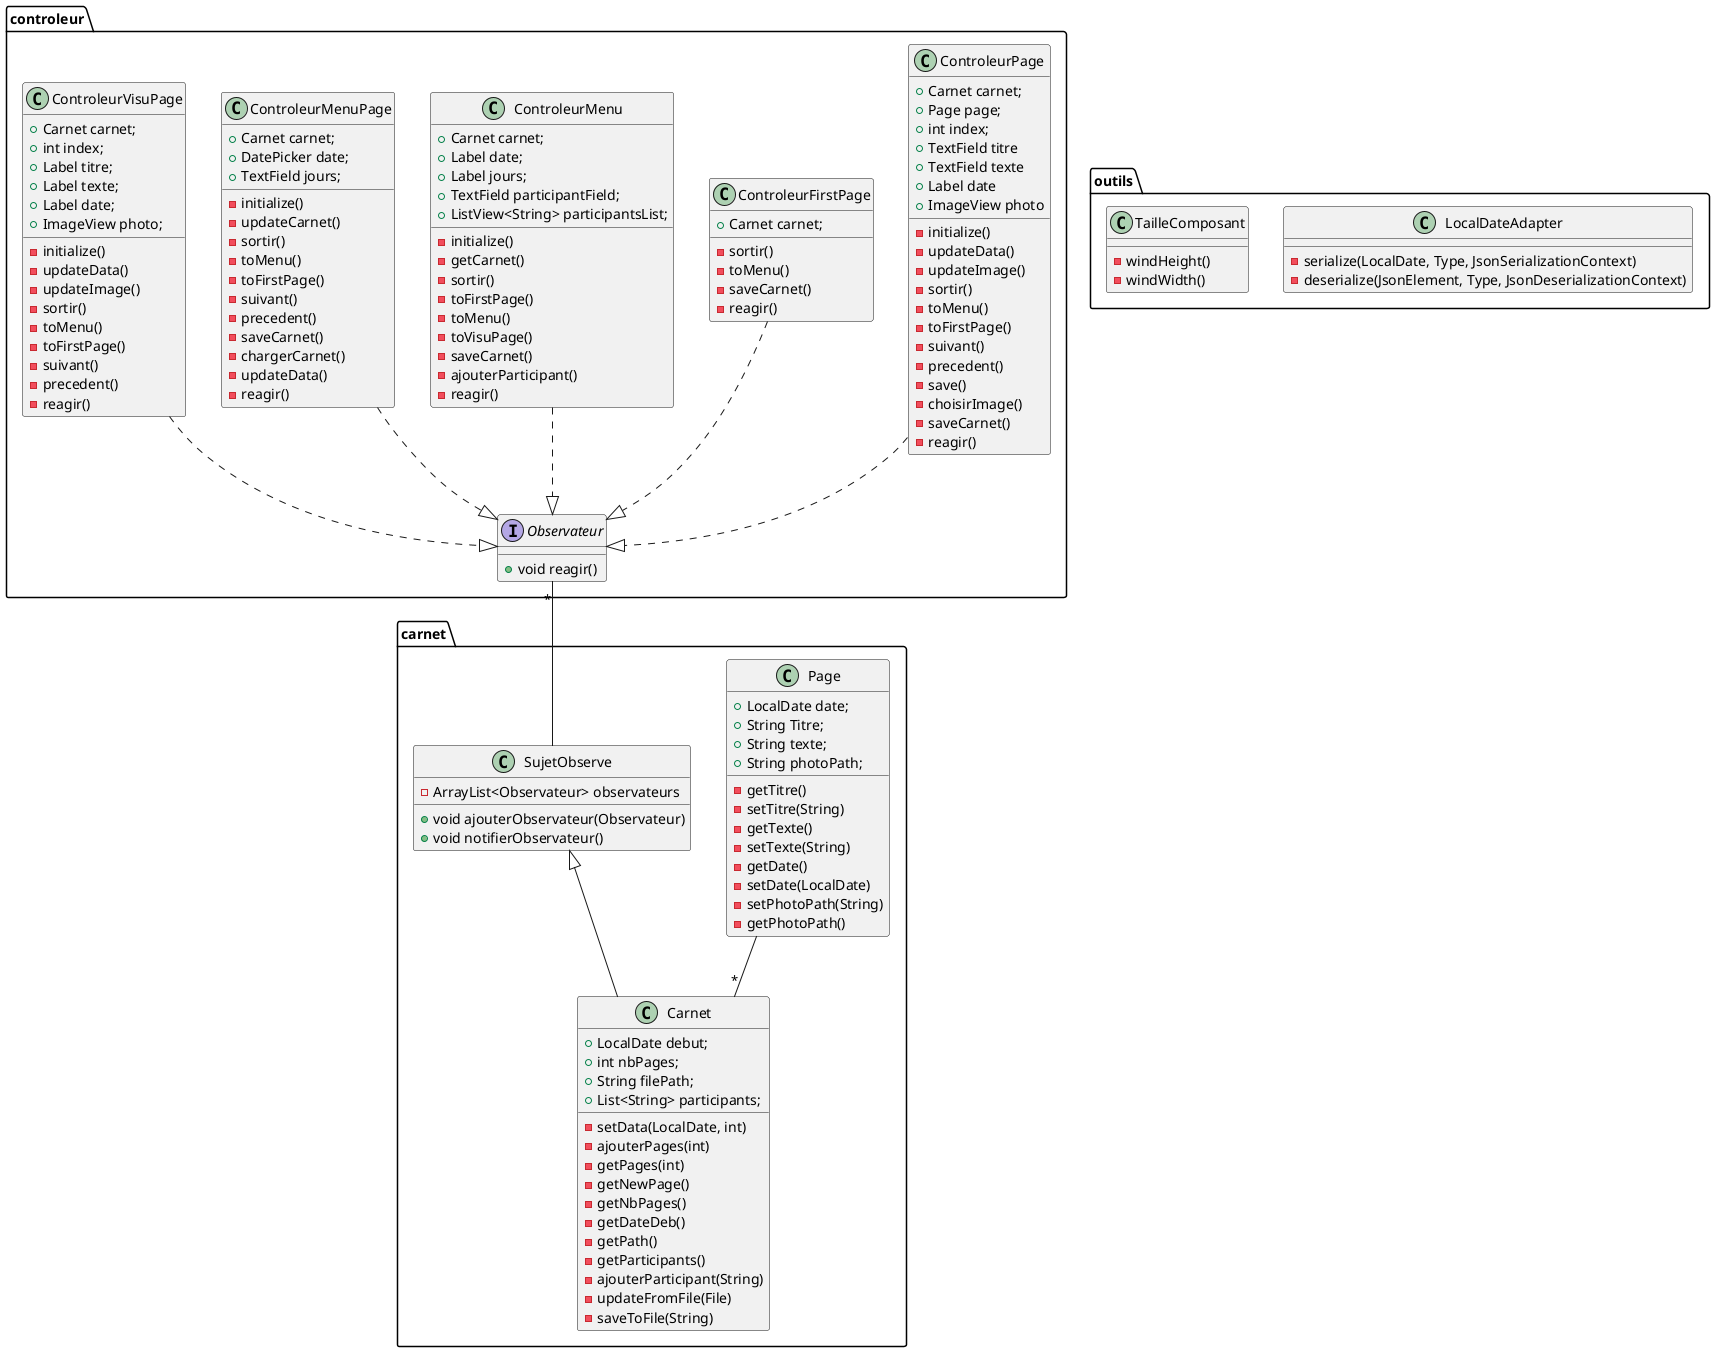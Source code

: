 @startuml

class carnet.Page{
    + LocalDate date;
    + String Titre;
    + String texte;
    + String photoPath;
    - getTitre()
    - setTitre(String)
    - getTexte()
    - setTexte(String)
    - getDate()
    - setDate(LocalDate)
    - setPhotoPath(String)
    - getPhotoPath()
}

class carnet.Carnet{
    + LocalDate debut;
    + int nbPages;
    + String filePath;
    + List<String> participants;
    - setData(LocalDate, int)
    - ajouterPages(int)
    - getPages(int)
    - getNewPage()
    - getNbPages()
    - getDateDeb()
    - getPath()
    - getParticipants()
    - ajouterParticipant(String)
    - updateFromFile(File)
    - saveToFile(String)

}
class carnet.SujetObserve{
    - ArrayList<Observateur> observateurs
    + void ajouterObservateur(Observateur)
    + void notifierObservateur()
}


carnet.Page -- "*"carnet.Carnet

carnet.SujetObserve <|-- carnet.Carnet



controleur.Observateur "*" -- carnet.SujetObserve
controleur.ControleurPage ..|> controleur.Observateur
controleur.ControleurFirstPage ..|> controleur.Observateur
controleur.ControleurMenu ..|> controleur.Observateur
controleur.ControleurMenuPage ..|> controleur.Observateur
controleur.ControleurVisuPage ..|> controleur.Observateur


class controleur.ControleurFirstPage{
    + Carnet carnet;
    - sortir()
    - toMenu()
    - saveCarnet()
    - reagir()
}

class controleur.ControleurMenu{
    + Carnet carnet;
    + Label date;
    + Label jours;
    + TextField participantField;
    + ListView<String> participantsList;
    - initialize()
    - getCarnet()
    - sortir()
    - toFirstPage()
    - toMenu()
    - toVisuPage()
    - saveCarnet()
    - ajouterParticipant()
    - reagir()
}

class controleur.ControleurMenuPage{
    + Carnet carnet;
    + DatePicker date;
    + TextField jours;
    - initialize()
    - updateCarnet()
    - sortir()
    - toMenu()
    - toFirstPage()
    - suivant()
    - precedent()
    - saveCarnet()
    - chargerCarnet()
    - updateData()
    - reagir()
}

class controleur.ControleurVisuPage{
    + Carnet carnet;
    + int index;
    + Label titre;
    + Label texte;
    + Label date;
    + ImageView photo;
    - initialize()
    - updateData()
    - updateImage()
    - sortir()
    - toMenu()
    - toFirstPage()
    - suivant()
    - precedent()
    - reagir()
}


class controleur.ControleurPage{
    + Carnet carnet;
    + Page page;
    + int index;
    + TextField titre
    + TextField texte
    + Label date
    + ImageView photo
    - initialize()
    - updateData()
    - updateImage()
    - sortir()
    - toMenu()
    - toFirstPage()
    - suivant()
    - precedent()
    - save()
    - choisirImage()
    - saveCarnet()
    - reagir()
}

interface controleur.Observateur{
    + void reagir()
}

class outils.LocalDateAdapter{
    - serialize(LocalDate, Type, JsonSerializationContext)
    - deserialize(JsonElement, Type, JsonDeserializationContext)
}

class outils.TailleComposant{
    - windHeight()
    - windWidth()
}


@enduml